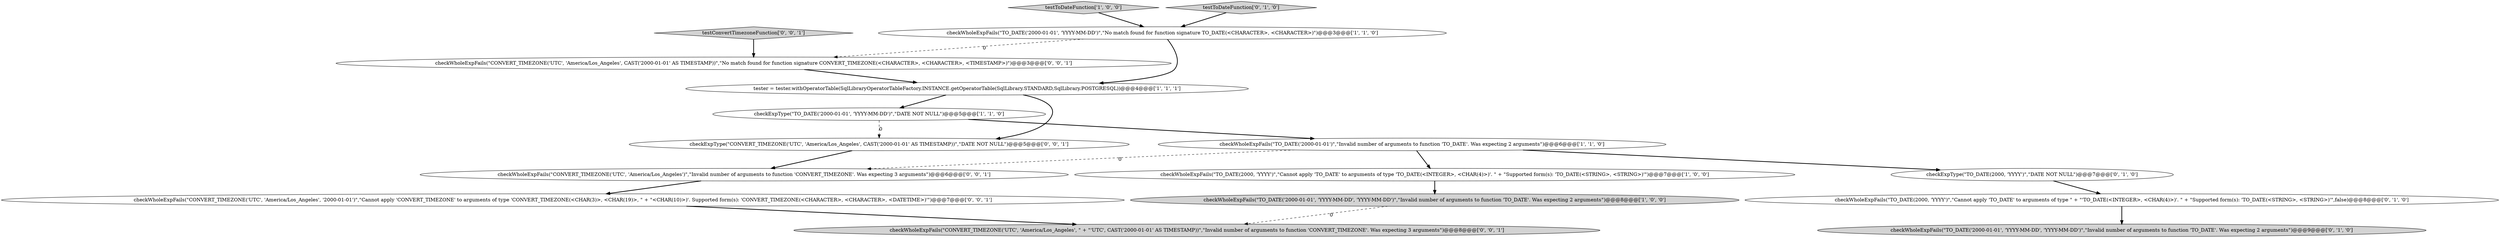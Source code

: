 digraph {
6 [style = filled, label = "testToDateFunction['1', '0', '0']", fillcolor = lightgray, shape = diamond image = "AAA0AAABBB1BBB"];
8 [style = filled, label = "testToDateFunction['0', '1', '0']", fillcolor = lightgray, shape = diamond image = "AAA0AAABBB2BBB"];
12 [style = filled, label = "checkWholeExpFails(\"CONVERT_TIMEZONE('UTC', 'America/Los_Angeles', \" + \"'UTC', CAST('2000-01-01' AS TIMESTAMP))\",\"Invalid number of arguments to function 'CONVERT_TIMEZONE'. Was expecting 3 arguments\")@@@8@@@['0', '0', '1']", fillcolor = lightgray, shape = ellipse image = "AAA0AAABBB3BBB"];
1 [style = filled, label = "checkExpType(\"TO_DATE('2000-01-01', 'YYYY-MM-DD')\",\"DATE NOT NULL\")@@@5@@@['1', '1', '0']", fillcolor = white, shape = ellipse image = "AAA0AAABBB1BBB"];
10 [style = filled, label = "checkWholeExpFails(\"TO_DATE('2000-01-01', 'YYYY-MM-DD', 'YYYY-MM-DD')\",\"Invalid number of arguments to function 'TO_DATE'. Was expecting 2 arguments\")@@@9@@@['0', '1', '0']", fillcolor = lightgray, shape = ellipse image = "AAA0AAABBB2BBB"];
9 [style = filled, label = "checkWholeExpFails(\"TO_DATE(2000, 'YYYY')\",\"Cannot apply 'TO_DATE' to arguments of type \" + \"'TO_DATE\(<INTEGER>, <CHAR\(4\)>\)'\. \" + \"Supported form\(s\): 'TO_DATE\(<STRING>, <STRING>\)'\",false)@@@8@@@['0', '1', '0']", fillcolor = white, shape = ellipse image = "AAA1AAABBB2BBB"];
16 [style = filled, label = "checkWholeExpFails(\"CONVERT_TIMEZONE('UTC', 'America/Los_Angeles')\",\"Invalid number of arguments to function 'CONVERT_TIMEZONE'. Was expecting 3 arguments\")@@@6@@@['0', '0', '1']", fillcolor = white, shape = ellipse image = "AAA0AAABBB3BBB"];
15 [style = filled, label = "checkWholeExpFails(\"CONVERT_TIMEZONE('UTC', 'America/Los_Angeles', '2000-01-01')\",\"Cannot apply 'CONVERT_TIMEZONE' to arguments of type 'CONVERT_TIMEZONE\(<CHAR\(3\)>, <CHAR\(19\)>, \" + \"<CHAR\(10\)>\)'\. Supported form\(s\): 'CONVERT_TIMEZONE\(<CHARACTER>, <CHARACTER>, <DATETIME>\)'\")@@@7@@@['0', '0', '1']", fillcolor = white, shape = ellipse image = "AAA0AAABBB3BBB"];
11 [style = filled, label = "testConvertTimezoneFunction['0', '0', '1']", fillcolor = lightgray, shape = diamond image = "AAA0AAABBB3BBB"];
13 [style = filled, label = "checkWholeExpFails(\"CONVERT_TIMEZONE('UTC', 'America/Los_Angeles', CAST('2000-01-01' AS TIMESTAMP))\",\"No match found for function signature CONVERT_TIMEZONE\(<CHARACTER>, <CHARACTER>, <TIMESTAMP>\)\")@@@3@@@['0', '0', '1']", fillcolor = white, shape = ellipse image = "AAA0AAABBB3BBB"];
5 [style = filled, label = "checkWholeExpFails(\"TO_DATE('2000-01-01')\",\"Invalid number of arguments to function 'TO_DATE'. Was expecting 2 arguments\")@@@6@@@['1', '1', '0']", fillcolor = white, shape = ellipse image = "AAA0AAABBB1BBB"];
2 [style = filled, label = "checkWholeExpFails(\"TO_DATE('2000-01-01', 'YYYY-MM-DD', 'YYYY-MM-DD')\",\"Invalid number of arguments to function 'TO_DATE'. Was expecting 2 arguments\")@@@8@@@['1', '0', '0']", fillcolor = lightgray, shape = ellipse image = "AAA0AAABBB1BBB"];
14 [style = filled, label = "checkExpType(\"CONVERT_TIMEZONE('UTC', 'America/Los_Angeles', CAST('2000-01-01' AS TIMESTAMP))\",\"DATE NOT NULL\")@@@5@@@['0', '0', '1']", fillcolor = white, shape = ellipse image = "AAA0AAABBB3BBB"];
3 [style = filled, label = "checkWholeExpFails(\"TO_DATE(2000, 'YYYY')\",\"Cannot apply 'TO_DATE' to arguments of type 'TO_DATE\(<INTEGER>, <CHAR\(4\)>\)'\. \" + \"Supported form\(s\): 'TO_DATE\(<STRING>, <STRING>\)'\")@@@7@@@['1', '0', '0']", fillcolor = white, shape = ellipse image = "AAA0AAABBB1BBB"];
4 [style = filled, label = "tester = tester.withOperatorTable(SqlLibraryOperatorTableFactory.INSTANCE.getOperatorTable(SqlLibrary.STANDARD,SqlLibrary.POSTGRESQL))@@@4@@@['1', '1', '1']", fillcolor = white, shape = ellipse image = "AAA0AAABBB1BBB"];
7 [style = filled, label = "checkExpType(\"TO_DATE(2000, 'YYYY')\",\"DATE NOT NULL\")@@@7@@@['0', '1', '0']", fillcolor = white, shape = ellipse image = "AAA0AAABBB2BBB"];
0 [style = filled, label = "checkWholeExpFails(\"TO_DATE('2000-01-01', 'YYYY-MM-DD')\",\"No match found for function signature TO_DATE\(<CHARACTER>, <CHARACTER>\)\")@@@3@@@['1', '1', '0']", fillcolor = white, shape = ellipse image = "AAA0AAABBB1BBB"];
6->0 [style = bold, label=""];
9->10 [style = bold, label=""];
4->14 [style = bold, label=""];
15->12 [style = bold, label=""];
5->3 [style = bold, label=""];
16->15 [style = bold, label=""];
0->13 [style = dashed, label="0"];
1->14 [style = dashed, label="0"];
5->7 [style = bold, label=""];
5->16 [style = dashed, label="0"];
0->4 [style = bold, label=""];
13->4 [style = bold, label=""];
14->16 [style = bold, label=""];
8->0 [style = bold, label=""];
3->2 [style = bold, label=""];
11->13 [style = bold, label=""];
4->1 [style = bold, label=""];
2->12 [style = dashed, label="0"];
7->9 [style = bold, label=""];
1->5 [style = bold, label=""];
}
